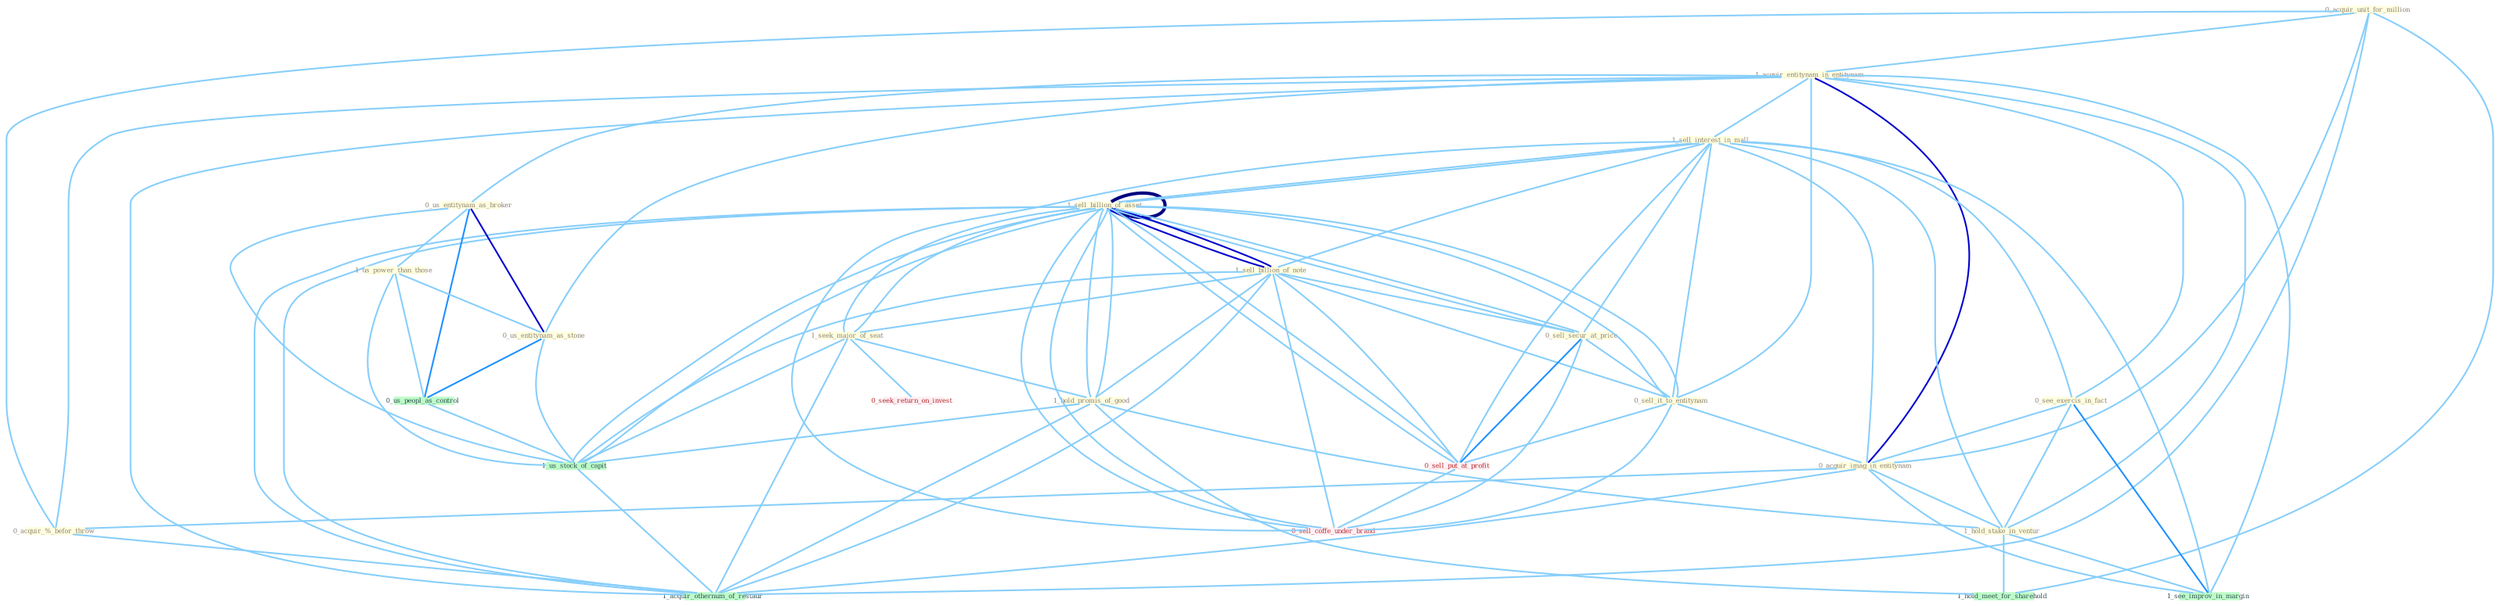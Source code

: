 Graph G{ 
    node
    [shape=polygon,style=filled,width=.5,height=.06,color="#BDFCC9",fixedsize=true,fontsize=4,
    fontcolor="#2f4f4f"];
    {node
    [color="#ffffe0", fontcolor="#8b7d6b"] "0_acquir_unit_for_million " "1_sell_billion_of_asset " "1_acquir_entitynam_in_entitynam " "1_sell_billion_of_note " "1_sell_interest_in_mall " "0_see_exercis_in_fact " "1_seek_major_of_seat " "0_sell_secur_at_price " "0_sell_it_to_entitynam " "0_acquir_imag_in_entitynam " "0_acquir_%_befor_throw " "1_sell_billion_of_asset " "0_us_entitynam_as_broker " "1_hold_promis_of_good " "1_us_power_than_those " "1_hold_stake_in_ventur " "0_us_entitynam_as_stone "}
{node [color="#fff0f5", fontcolor="#b22222"] "0_sell_put_at_profit " "0_seek_return_on_invest " "0_sell_coffe_under_brand "}
edge [color="#B0E2FF"];

	"0_acquir_unit_for_million " -- "1_acquir_entitynam_in_entitynam " [w="1", color="#87cefa" ];
	"0_acquir_unit_for_million " -- "0_acquir_imag_in_entitynam " [w="1", color="#87cefa" ];
	"0_acquir_unit_for_million " -- "0_acquir_%_befor_throw " [w="1", color="#87cefa" ];
	"0_acquir_unit_for_million " -- "1_hold_meet_for_sharehold " [w="1", color="#87cefa" ];
	"0_acquir_unit_for_million " -- "1_acquir_othernum_of_restaur " [w="1", color="#87cefa" ];
	"1_sell_billion_of_asset " -- "1_sell_billion_of_note " [w="3", color="#0000cd" , len=0.6];
	"1_sell_billion_of_asset " -- "1_sell_interest_in_mall " [w="1", color="#87cefa" ];
	"1_sell_billion_of_asset " -- "1_seek_major_of_seat " [w="1", color="#87cefa" ];
	"1_sell_billion_of_asset " -- "0_sell_secur_at_price " [w="1", color="#87cefa" ];
	"1_sell_billion_of_asset " -- "0_sell_it_to_entitynam " [w="1", color="#87cefa" ];
	"1_sell_billion_of_asset " -- "1_sell_billion_of_asset " [w="4", style=bold, color="#000080", len=0.4];
	"1_sell_billion_of_asset " -- "1_hold_promis_of_good " [w="1", color="#87cefa" ];
	"1_sell_billion_of_asset " -- "0_sell_put_at_profit " [w="1", color="#87cefa" ];
	"1_sell_billion_of_asset " -- "1_us_stock_of_capit " [w="1", color="#87cefa" ];
	"1_sell_billion_of_asset " -- "0_sell_coffe_under_brand " [w="1", color="#87cefa" ];
	"1_sell_billion_of_asset " -- "1_acquir_othernum_of_restaur " [w="1", color="#87cefa" ];
	"1_acquir_entitynam_in_entitynam " -- "1_sell_interest_in_mall " [w="1", color="#87cefa" ];
	"1_acquir_entitynam_in_entitynam " -- "0_see_exercis_in_fact " [w="1", color="#87cefa" ];
	"1_acquir_entitynam_in_entitynam " -- "0_sell_it_to_entitynam " [w="1", color="#87cefa" ];
	"1_acquir_entitynam_in_entitynam " -- "0_acquir_imag_in_entitynam " [w="3", color="#0000cd" , len=0.6];
	"1_acquir_entitynam_in_entitynam " -- "0_acquir_%_befor_throw " [w="1", color="#87cefa" ];
	"1_acquir_entitynam_in_entitynam " -- "0_us_entitynam_as_broker " [w="1", color="#87cefa" ];
	"1_acquir_entitynam_in_entitynam " -- "1_hold_stake_in_ventur " [w="1", color="#87cefa" ];
	"1_acquir_entitynam_in_entitynam " -- "0_us_entitynam_as_stone " [w="1", color="#87cefa" ];
	"1_acquir_entitynam_in_entitynam " -- "1_see_improv_in_margin " [w="1", color="#87cefa" ];
	"1_acquir_entitynam_in_entitynam " -- "1_acquir_othernum_of_restaur " [w="1", color="#87cefa" ];
	"1_sell_billion_of_note " -- "1_sell_interest_in_mall " [w="1", color="#87cefa" ];
	"1_sell_billion_of_note " -- "1_seek_major_of_seat " [w="1", color="#87cefa" ];
	"1_sell_billion_of_note " -- "0_sell_secur_at_price " [w="1", color="#87cefa" ];
	"1_sell_billion_of_note " -- "0_sell_it_to_entitynam " [w="1", color="#87cefa" ];
	"1_sell_billion_of_note " -- "1_sell_billion_of_asset " [w="3", color="#0000cd" , len=0.6];
	"1_sell_billion_of_note " -- "1_hold_promis_of_good " [w="1", color="#87cefa" ];
	"1_sell_billion_of_note " -- "0_sell_put_at_profit " [w="1", color="#87cefa" ];
	"1_sell_billion_of_note " -- "1_us_stock_of_capit " [w="1", color="#87cefa" ];
	"1_sell_billion_of_note " -- "0_sell_coffe_under_brand " [w="1", color="#87cefa" ];
	"1_sell_billion_of_note " -- "1_acquir_othernum_of_restaur " [w="1", color="#87cefa" ];
	"1_sell_interest_in_mall " -- "0_see_exercis_in_fact " [w="1", color="#87cefa" ];
	"1_sell_interest_in_mall " -- "0_sell_secur_at_price " [w="1", color="#87cefa" ];
	"1_sell_interest_in_mall " -- "0_sell_it_to_entitynam " [w="1", color="#87cefa" ];
	"1_sell_interest_in_mall " -- "0_acquir_imag_in_entitynam " [w="1", color="#87cefa" ];
	"1_sell_interest_in_mall " -- "1_sell_billion_of_asset " [w="1", color="#87cefa" ];
	"1_sell_interest_in_mall " -- "1_hold_stake_in_ventur " [w="1", color="#87cefa" ];
	"1_sell_interest_in_mall " -- "0_sell_put_at_profit " [w="1", color="#87cefa" ];
	"1_sell_interest_in_mall " -- "1_see_improv_in_margin " [w="1", color="#87cefa" ];
	"1_sell_interest_in_mall " -- "0_sell_coffe_under_brand " [w="1", color="#87cefa" ];
	"0_see_exercis_in_fact " -- "0_acquir_imag_in_entitynam " [w="1", color="#87cefa" ];
	"0_see_exercis_in_fact " -- "1_hold_stake_in_ventur " [w="1", color="#87cefa" ];
	"0_see_exercis_in_fact " -- "1_see_improv_in_margin " [w="2", color="#1e90ff" , len=0.8];
	"1_seek_major_of_seat " -- "1_sell_billion_of_asset " [w="1", color="#87cefa" ];
	"1_seek_major_of_seat " -- "1_hold_promis_of_good " [w="1", color="#87cefa" ];
	"1_seek_major_of_seat " -- "0_seek_return_on_invest " [w="1", color="#87cefa" ];
	"1_seek_major_of_seat " -- "1_us_stock_of_capit " [w="1", color="#87cefa" ];
	"1_seek_major_of_seat " -- "1_acquir_othernum_of_restaur " [w="1", color="#87cefa" ];
	"0_sell_secur_at_price " -- "0_sell_it_to_entitynam " [w="1", color="#87cefa" ];
	"0_sell_secur_at_price " -- "1_sell_billion_of_asset " [w="1", color="#87cefa" ];
	"0_sell_secur_at_price " -- "0_sell_put_at_profit " [w="2", color="#1e90ff" , len=0.8];
	"0_sell_secur_at_price " -- "0_sell_coffe_under_brand " [w="1", color="#87cefa" ];
	"0_sell_it_to_entitynam " -- "0_acquir_imag_in_entitynam " [w="1", color="#87cefa" ];
	"0_sell_it_to_entitynam " -- "1_sell_billion_of_asset " [w="1", color="#87cefa" ];
	"0_sell_it_to_entitynam " -- "0_sell_put_at_profit " [w="1", color="#87cefa" ];
	"0_sell_it_to_entitynam " -- "0_sell_coffe_under_brand " [w="1", color="#87cefa" ];
	"0_acquir_imag_in_entitynam " -- "0_acquir_%_befor_throw " [w="1", color="#87cefa" ];
	"0_acquir_imag_in_entitynam " -- "1_hold_stake_in_ventur " [w="1", color="#87cefa" ];
	"0_acquir_imag_in_entitynam " -- "1_see_improv_in_margin " [w="1", color="#87cefa" ];
	"0_acquir_imag_in_entitynam " -- "1_acquir_othernum_of_restaur " [w="1", color="#87cefa" ];
	"0_acquir_%_befor_throw " -- "1_acquir_othernum_of_restaur " [w="1", color="#87cefa" ];
	"1_sell_billion_of_asset " -- "1_hold_promis_of_good " [w="1", color="#87cefa" ];
	"1_sell_billion_of_asset " -- "0_sell_put_at_profit " [w="1", color="#87cefa" ];
	"1_sell_billion_of_asset " -- "1_us_stock_of_capit " [w="1", color="#87cefa" ];
	"1_sell_billion_of_asset " -- "0_sell_coffe_under_brand " [w="1", color="#87cefa" ];
	"1_sell_billion_of_asset " -- "1_acquir_othernum_of_restaur " [w="1", color="#87cefa" ];
	"0_us_entitynam_as_broker " -- "1_us_power_than_those " [w="1", color="#87cefa" ];
	"0_us_entitynam_as_broker " -- "0_us_entitynam_as_stone " [w="3", color="#0000cd" , len=0.6];
	"0_us_entitynam_as_broker " -- "0_us_peopl_as_control " [w="2", color="#1e90ff" , len=0.8];
	"0_us_entitynam_as_broker " -- "1_us_stock_of_capit " [w="1", color="#87cefa" ];
	"1_hold_promis_of_good " -- "1_hold_stake_in_ventur " [w="1", color="#87cefa" ];
	"1_hold_promis_of_good " -- "1_us_stock_of_capit " [w="1", color="#87cefa" ];
	"1_hold_promis_of_good " -- "1_hold_meet_for_sharehold " [w="1", color="#87cefa" ];
	"1_hold_promis_of_good " -- "1_acquir_othernum_of_restaur " [w="1", color="#87cefa" ];
	"1_us_power_than_those " -- "0_us_entitynam_as_stone " [w="1", color="#87cefa" ];
	"1_us_power_than_those " -- "0_us_peopl_as_control " [w="1", color="#87cefa" ];
	"1_us_power_than_those " -- "1_us_stock_of_capit " [w="1", color="#87cefa" ];
	"1_hold_stake_in_ventur " -- "1_see_improv_in_margin " [w="1", color="#87cefa" ];
	"1_hold_stake_in_ventur " -- "1_hold_meet_for_sharehold " [w="1", color="#87cefa" ];
	"0_us_entitynam_as_stone " -- "0_us_peopl_as_control " [w="2", color="#1e90ff" , len=0.8];
	"0_us_entitynam_as_stone " -- "1_us_stock_of_capit " [w="1", color="#87cefa" ];
	"0_us_peopl_as_control " -- "1_us_stock_of_capit " [w="1", color="#87cefa" ];
	"0_sell_put_at_profit " -- "0_sell_coffe_under_brand " [w="1", color="#87cefa" ];
	"1_us_stock_of_capit " -- "1_acquir_othernum_of_restaur " [w="1", color="#87cefa" ];
}